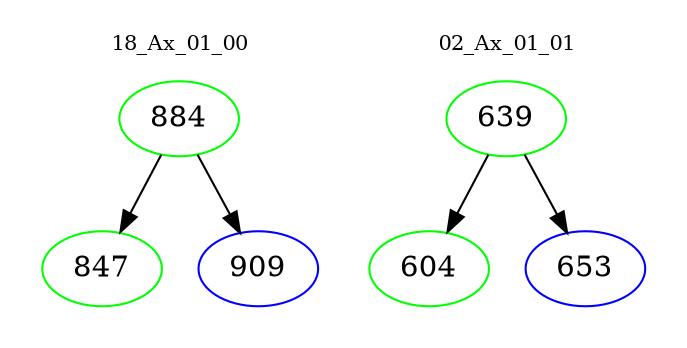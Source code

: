 digraph{
subgraph cluster_0 {
color = white
label = "18_Ax_01_00";
fontsize=10;
T0_884 [label="884", color="green"]
T0_884 -> T0_847 [color="black"]
T0_847 [label="847", color="green"]
T0_884 -> T0_909 [color="black"]
T0_909 [label="909", color="blue"]
}
subgraph cluster_1 {
color = white
label = "02_Ax_01_01";
fontsize=10;
T1_639 [label="639", color="green"]
T1_639 -> T1_604 [color="black"]
T1_604 [label="604", color="green"]
T1_639 -> T1_653 [color="black"]
T1_653 [label="653", color="blue"]
}
}
